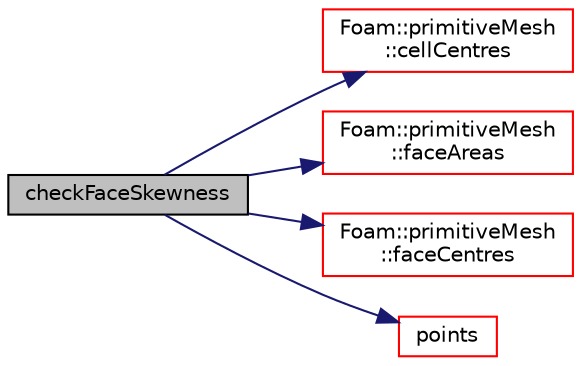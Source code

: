 digraph "checkFaceSkewness"
{
  bgcolor="transparent";
  edge [fontname="Helvetica",fontsize="10",labelfontname="Helvetica",labelfontsize="10"];
  node [fontname="Helvetica",fontsize="10",shape=record];
  rankdir="LR";
  Node26290 [label="checkFaceSkewness",height=0.2,width=0.4,color="black", fillcolor="grey75", style="filled", fontcolor="black"];
  Node26290 -> Node26291 [color="midnightblue",fontsize="10",style="solid",fontname="Helvetica"];
  Node26291 [label="Foam::primitiveMesh\l::cellCentres",height=0.2,width=0.4,color="red",URL="$a28685.html#a7300aee2989c6ec70e39436816461902"];
  Node26290 -> Node26353 [color="midnightblue",fontsize="10",style="solid",fontname="Helvetica"];
  Node26353 [label="Foam::primitiveMesh\l::faceAreas",height=0.2,width=0.4,color="red",URL="$a28685.html#adefd042a02b5fa7ab8ab95063a631420"];
  Node26290 -> Node26343 [color="midnightblue",fontsize="10",style="solid",fontname="Helvetica"];
  Node26343 [label="Foam::primitiveMesh\l::faceCentres",height=0.2,width=0.4,color="red",URL="$a28685.html#a3319847c9ee813a5398d011b08de25a4"];
  Node26290 -> Node26354 [color="midnightblue",fontsize="10",style="solid",fontname="Helvetica"];
  Node26354 [label="points",height=0.2,width=0.4,color="red",URL="$a28565.html#ac44123fc1265297c41a43c3b62fdb4c2",tooltip="Return raw points. "];
}
